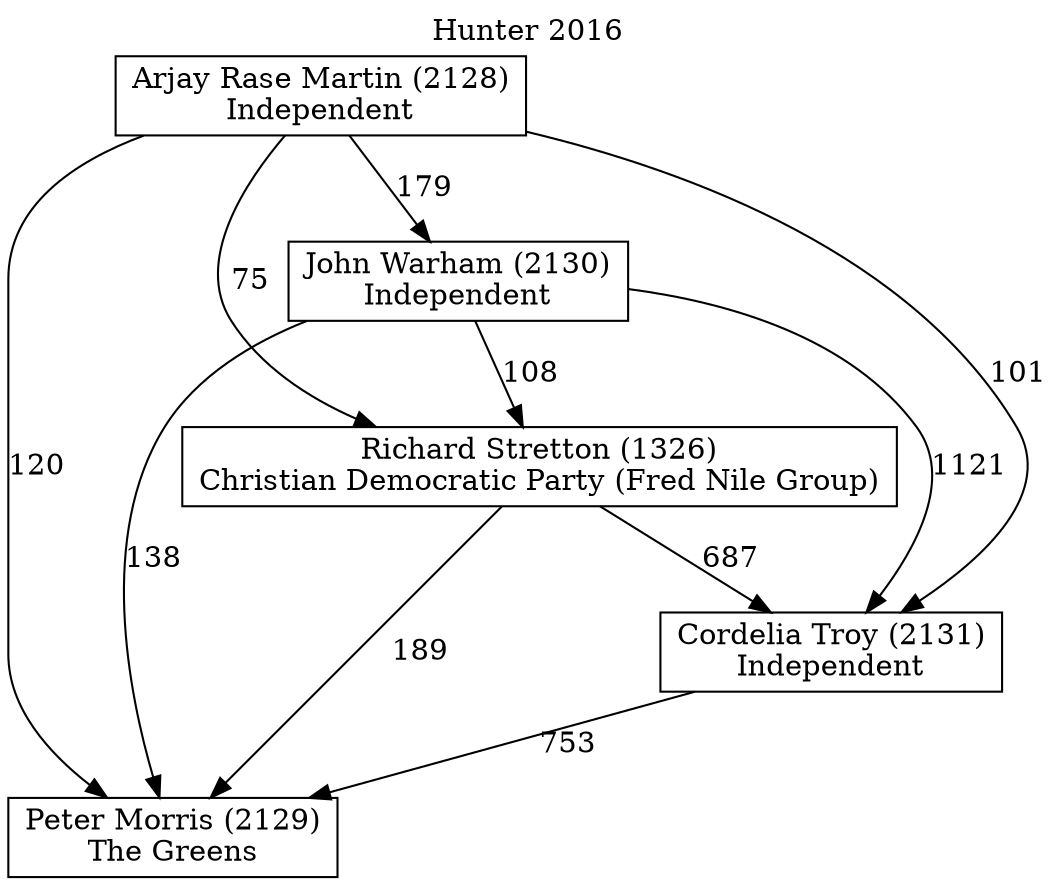 // House preference flow
digraph "Peter Morris (2129)_Hunter_2016" {
	graph [label="Hunter 2016" labelloc=t mclimit=10]
	node [shape=box]
	"John Warham (2130)" [label="John Warham (2130)
Independent"]
	"Arjay Rase Martin (2128)" [label="Arjay Rase Martin (2128)
Independent"]
	"Peter Morris (2129)" [label="Peter Morris (2129)
The Greens"]
	"Cordelia Troy (2131)" [label="Cordelia Troy (2131)
Independent"]
	"Richard Stretton (1326)" [label="Richard Stretton (1326)
Christian Democratic Party (Fred Nile Group)"]
	"Arjay Rase Martin (2128)" -> "John Warham (2130)" [label=179]
	"Richard Stretton (1326)" -> "Cordelia Troy (2131)" [label=687]
	"John Warham (2130)" -> "Richard Stretton (1326)" [label=108]
	"Arjay Rase Martin (2128)" -> "Richard Stretton (1326)" [label=75]
	"Arjay Rase Martin (2128)" -> "Cordelia Troy (2131)" [label=101]
	"Cordelia Troy (2131)" -> "Peter Morris (2129)" [label=753]
	"Arjay Rase Martin (2128)" -> "Peter Morris (2129)" [label=120]
	"John Warham (2130)" -> "Cordelia Troy (2131)" [label=1121]
	"Richard Stretton (1326)" -> "Peter Morris (2129)" [label=189]
	"John Warham (2130)" -> "Peter Morris (2129)" [label=138]
}
